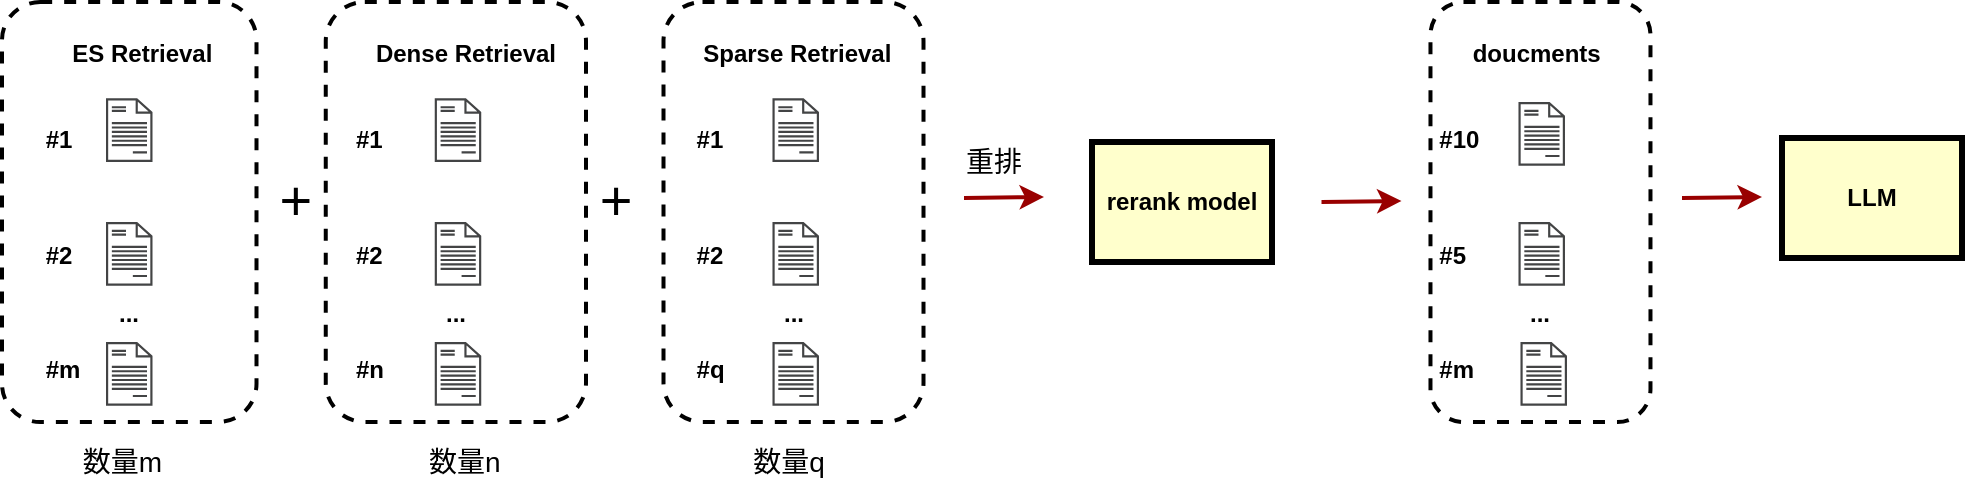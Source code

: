 <mxfile version="24.7.6">
  <diagram name="第 1 页" id="p2EqYzyDLaV86DFks5Vr">
    <mxGraphModel dx="2261" dy="757" grid="1" gridSize="10" guides="1" tooltips="1" connect="1" arrows="1" fold="1" page="1" pageScale="1" pageWidth="827" pageHeight="1169" math="0" shadow="0">
      <root>
        <mxCell id="0" />
        <mxCell id="1" parent="0" />
        <mxCell id="WRbdmsVeA1THmS9mT6Gk-38" value="&lt;div style=&quot;&quot;&gt;&lt;b style=&quot;background-color: initial;&quot;&gt;&amp;nbsp; &amp;nbsp; ES Retrieval&lt;/b&gt;&lt;/div&gt;&lt;div&gt;&lt;b&gt;&lt;br&gt;&lt;/b&gt;&lt;div&gt;&lt;b style=&quot;background-color: initial;&quot;&gt;&lt;br&gt;&lt;/b&gt;&lt;/div&gt;&lt;div style=&quot;text-align: left;&quot;&gt;&lt;b style=&quot;background-color: initial;&quot;&gt;#1&lt;/b&gt;&lt;br&gt;&lt;/div&gt;&lt;div style=&quot;text-align: left;&quot;&gt;&lt;b style=&quot;background-color: initial;&quot;&gt;&lt;br&gt;&lt;/b&gt;&lt;/div&gt;&lt;div style=&quot;text-align: left;&quot;&gt;&lt;b style=&quot;background-color: initial;&quot;&gt;&lt;br&gt;&lt;/b&gt;&lt;/div&gt;&lt;div&gt;&lt;b&gt;&lt;br&gt;&lt;/b&gt;&lt;/div&gt;&lt;div style=&quot;text-align: left;&quot;&gt;&lt;b&gt;#2&lt;/b&gt;&lt;/div&gt;&lt;div&gt;&lt;b&gt;&lt;br&gt;&lt;/b&gt;&lt;/div&gt;&lt;div&gt;&lt;b&gt;...&lt;/b&gt;&lt;/div&gt;&lt;div&gt;&lt;b&gt;&lt;br&gt;&lt;/b&gt;&lt;/div&gt;&lt;div style=&quot;text-align: left;&quot;&gt;&lt;b&gt;#m&lt;/b&gt;&lt;/div&gt;&lt;/div&gt;" style="rounded=1;whiteSpace=wrap;html=1;strokeWidth=2;dashed=1;align=center;" vertex="1" parent="1">
          <mxGeometry x="-170" y="440" width="127.25" height="210" as="geometry" />
        </mxCell>
        <mxCell id="WRbdmsVeA1THmS9mT6Gk-39" value="" style="sketch=0;pointerEvents=1;shadow=0;dashed=0;html=1;strokeColor=none;fillColor=#434445;aspect=fixed;labelPosition=center;verticalLabelPosition=bottom;verticalAlign=top;align=center;outlineConnect=0;shape=mxgraph.vvd.document;" vertex="1" parent="1">
          <mxGeometry x="-118" y="488.15" width="23.25" height="31.85" as="geometry" />
        </mxCell>
        <mxCell id="WRbdmsVeA1THmS9mT6Gk-40" value="" style="sketch=0;pointerEvents=1;shadow=0;dashed=0;html=1;strokeColor=none;fillColor=#434445;aspect=fixed;labelPosition=center;verticalLabelPosition=bottom;verticalAlign=top;align=center;outlineConnect=0;shape=mxgraph.vvd.document;" vertex="1" parent="1">
          <mxGeometry x="-118" y="550" width="23.25" height="31.85" as="geometry" />
        </mxCell>
        <mxCell id="WRbdmsVeA1THmS9mT6Gk-41" value="" style="sketch=0;pointerEvents=1;shadow=0;dashed=0;html=1;strokeColor=none;fillColor=#434445;aspect=fixed;labelPosition=center;verticalLabelPosition=bottom;verticalAlign=top;align=center;outlineConnect=0;shape=mxgraph.vvd.document;" vertex="1" parent="1">
          <mxGeometry x="-118" y="610" width="23.25" height="31.85" as="geometry" />
        </mxCell>
        <mxCell id="WRbdmsVeA1THmS9mT6Gk-42" value="&lt;div style=&quot;&quot;&gt;&lt;b style=&quot;background-color: initial;&quot;&gt;&amp;nbsp; &amp;nbsp;Dense Retrieval&lt;/b&gt;&lt;/div&gt;&lt;div&gt;&lt;b&gt;&lt;br&gt;&lt;/b&gt;&lt;div&gt;&lt;b style=&quot;background-color: initial;&quot;&gt;&lt;br&gt;&lt;/b&gt;&lt;/div&gt;&lt;div style=&quot;text-align: left;&quot;&gt;&lt;b style=&quot;background-color: initial;&quot;&gt;#1&lt;/b&gt;&lt;br&gt;&lt;/div&gt;&lt;div style=&quot;text-align: left;&quot;&gt;&lt;b style=&quot;background-color: initial;&quot;&gt;&lt;br&gt;&lt;/b&gt;&lt;/div&gt;&lt;div style=&quot;text-align: left;&quot;&gt;&lt;b style=&quot;background-color: initial;&quot;&gt;&lt;br&gt;&lt;/b&gt;&lt;/div&gt;&lt;div&gt;&lt;b&gt;&lt;br&gt;&lt;/b&gt;&lt;/div&gt;&lt;div style=&quot;text-align: left;&quot;&gt;&lt;b&gt;#2&lt;/b&gt;&lt;/div&gt;&lt;div&gt;&lt;b&gt;&lt;br&gt;&lt;/b&gt;&lt;/div&gt;&lt;div&gt;&lt;b&gt;...&lt;/b&gt;&lt;/div&gt;&lt;div&gt;&lt;b&gt;&lt;br&gt;&lt;/b&gt;&lt;/div&gt;&lt;div style=&quot;text-align: left;&quot;&gt;&lt;b&gt;#n&lt;/b&gt;&lt;/div&gt;&lt;/div&gt;" style="rounded=1;whiteSpace=wrap;html=1;strokeWidth=2;dashed=1;align=center;" vertex="1" parent="1">
          <mxGeometry x="-8.12" y="440" width="130.12" height="210" as="geometry" />
        </mxCell>
        <mxCell id="WRbdmsVeA1THmS9mT6Gk-43" value="" style="sketch=0;pointerEvents=1;shadow=0;dashed=0;html=1;strokeColor=none;fillColor=#434445;aspect=fixed;labelPosition=center;verticalLabelPosition=bottom;verticalAlign=top;align=center;outlineConnect=0;shape=mxgraph.vvd.document;" vertex="1" parent="1">
          <mxGeometry x="46.37" y="488.15" width="23.25" height="31.85" as="geometry" />
        </mxCell>
        <mxCell id="WRbdmsVeA1THmS9mT6Gk-44" value="" style="sketch=0;pointerEvents=1;shadow=0;dashed=0;html=1;strokeColor=none;fillColor=#434445;aspect=fixed;labelPosition=center;verticalLabelPosition=bottom;verticalAlign=top;align=center;outlineConnect=0;shape=mxgraph.vvd.document;" vertex="1" parent="1">
          <mxGeometry x="46.37" y="550" width="23.25" height="31.85" as="geometry" />
        </mxCell>
        <mxCell id="WRbdmsVeA1THmS9mT6Gk-45" value="" style="sketch=0;pointerEvents=1;shadow=0;dashed=0;html=1;strokeColor=none;fillColor=#434445;aspect=fixed;labelPosition=center;verticalLabelPosition=bottom;verticalAlign=top;align=center;outlineConnect=0;shape=mxgraph.vvd.document;" vertex="1" parent="1">
          <mxGeometry x="46.37" y="610" width="23.25" height="31.85" as="geometry" />
        </mxCell>
        <mxCell id="WRbdmsVeA1THmS9mT6Gk-46" value="&lt;div style=&quot;&quot;&gt;&lt;b style=&quot;background-color: initial;&quot;&gt;&amp;nbsp;Sparse Retrieval&lt;/b&gt;&lt;/div&gt;&lt;div&gt;&lt;b&gt;&lt;br&gt;&lt;/b&gt;&lt;div&gt;&lt;b style=&quot;background-color: initial;&quot;&gt;&lt;br&gt;&lt;/b&gt;&lt;/div&gt;&lt;div style=&quot;text-align: left;&quot;&gt;&lt;b style=&quot;background-color: initial;&quot;&gt;#1&lt;/b&gt;&lt;br&gt;&lt;/div&gt;&lt;div style=&quot;text-align: left;&quot;&gt;&lt;b style=&quot;background-color: initial;&quot;&gt;&lt;br&gt;&lt;/b&gt;&lt;/div&gt;&lt;div style=&quot;text-align: left;&quot;&gt;&lt;b style=&quot;background-color: initial;&quot;&gt;&lt;br&gt;&lt;/b&gt;&lt;/div&gt;&lt;div&gt;&lt;b&gt;&lt;br&gt;&lt;/b&gt;&lt;/div&gt;&lt;div style=&quot;text-align: left;&quot;&gt;&lt;b&gt;#2&lt;/b&gt;&lt;/div&gt;&lt;div&gt;&lt;b&gt;&lt;br&gt;&lt;/b&gt;&lt;/div&gt;&lt;div&gt;&lt;b&gt;...&lt;/b&gt;&lt;/div&gt;&lt;div&gt;&lt;b&gt;&lt;br&gt;&lt;/b&gt;&lt;/div&gt;&lt;div style=&quot;text-align: left;&quot;&gt;&lt;b&gt;#q&lt;/b&gt;&lt;/div&gt;&lt;/div&gt;" style="rounded=1;whiteSpace=wrap;html=1;strokeWidth=2;dashed=1;align=center;" vertex="1" parent="1">
          <mxGeometry x="160.75" y="440" width="130" height="210" as="geometry" />
        </mxCell>
        <mxCell id="WRbdmsVeA1THmS9mT6Gk-47" value="" style="sketch=0;pointerEvents=1;shadow=0;dashed=0;html=1;strokeColor=none;fillColor=#434445;aspect=fixed;labelPosition=center;verticalLabelPosition=bottom;verticalAlign=top;align=center;outlineConnect=0;shape=mxgraph.vvd.document;" vertex="1" parent="1">
          <mxGeometry x="215.24" y="488.15" width="23.25" height="31.85" as="geometry" />
        </mxCell>
        <mxCell id="WRbdmsVeA1THmS9mT6Gk-48" value="" style="sketch=0;pointerEvents=1;shadow=0;dashed=0;html=1;strokeColor=none;fillColor=#434445;aspect=fixed;labelPosition=center;verticalLabelPosition=bottom;verticalAlign=top;align=center;outlineConnect=0;shape=mxgraph.vvd.document;" vertex="1" parent="1">
          <mxGeometry x="215.24" y="550" width="23.25" height="31.85" as="geometry" />
        </mxCell>
        <mxCell id="WRbdmsVeA1THmS9mT6Gk-49" value="" style="sketch=0;pointerEvents=1;shadow=0;dashed=0;html=1;strokeColor=none;fillColor=#434445;aspect=fixed;labelPosition=center;verticalLabelPosition=bottom;verticalAlign=top;align=center;outlineConnect=0;shape=mxgraph.vvd.document;" vertex="1" parent="1">
          <mxGeometry x="215.24" y="610" width="23.25" height="31.85" as="geometry" />
        </mxCell>
        <mxCell id="WRbdmsVeA1THmS9mT6Gk-50" value="数量m" style="text;spacingTop=-5;align=center;strokeWidth=3;fontSize=14;" vertex="1" parent="1">
          <mxGeometry x="-124.75" y="660" width="30" height="20" as="geometry" />
        </mxCell>
        <mxCell id="WRbdmsVeA1THmS9mT6Gk-51" value="数量n" style="text;spacingTop=-5;align=center;strokeWidth=3;fontSize=14;" vertex="1" parent="1">
          <mxGeometry x="46.37" y="660" width="30" height="20" as="geometry" />
        </mxCell>
        <mxCell id="WRbdmsVeA1THmS9mT6Gk-52" value="数量q" style="text;spacingTop=-5;align=center;strokeWidth=3;fontSize=14;" vertex="1" parent="1">
          <mxGeometry x="208.49" y="660" width="30" height="20" as="geometry" />
        </mxCell>
        <mxCell id="WRbdmsVeA1THmS9mT6Gk-53" value="+" style="text;spacingTop=-5;align=center;strokeWidth=3;fontSize=28;" vertex="1" parent="1">
          <mxGeometry x="-38.12" y="520" width="30" height="36" as="geometry" />
        </mxCell>
        <mxCell id="WRbdmsVeA1THmS9mT6Gk-54" value="+" style="text;spacingTop=-5;align=center;strokeWidth=3;fontSize=28;" vertex="1" parent="1">
          <mxGeometry x="122" y="520" width="30" height="36" as="geometry" />
        </mxCell>
        <mxCell id="WRbdmsVeA1THmS9mT6Gk-55" value="" style="edgeStyle=none;noEdgeStyle=1;strokeColor=#990000;strokeWidth=2;" edge="1" parent="1">
          <mxGeometry width="100" height="100" relative="1" as="geometry">
            <mxPoint x="311" y="538" as="sourcePoint" />
            <mxPoint x="351" y="537.5" as="targetPoint" />
          </mxGeometry>
        </mxCell>
        <mxCell id="WRbdmsVeA1THmS9mT6Gk-56" value="rerank model" style="whiteSpace=wrap;align=center;verticalAlign=middle;fontStyle=1;strokeWidth=3;fillColor=#FFFFCC" vertex="1" parent="1">
          <mxGeometry x="375" y="510" width="90" height="60" as="geometry" />
        </mxCell>
        <mxCell id="WRbdmsVeA1THmS9mT6Gk-57" value="重排" style="text;spacingTop=-5;align=center;strokeWidth=3;fontSize=14;" vertex="1" parent="1">
          <mxGeometry x="311" y="510" width="30" height="20" as="geometry" />
        </mxCell>
        <mxCell id="WRbdmsVeA1THmS9mT6Gk-58" value="&lt;div style=&quot;&quot;&gt;&lt;b style=&quot;background-color: initial;&quot;&gt;&amp;nbsp; &amp;nbsp; &amp;nbsp;doucments&amp;nbsp; &amp;nbsp; &amp;nbsp;&amp;nbsp;&lt;/b&gt;&lt;/div&gt;&lt;div&gt;&lt;b&gt;&lt;br&gt;&lt;/b&gt;&lt;div&gt;&lt;b style=&quot;background-color: initial;&quot;&gt;&lt;br&gt;&lt;/b&gt;&lt;/div&gt;&lt;div style=&quot;text-align: left;&quot;&gt;&lt;b style=&quot;background-color: initial;&quot;&gt;#10&lt;/b&gt;&lt;br&gt;&lt;/div&gt;&lt;div style=&quot;text-align: left;&quot;&gt;&lt;b style=&quot;background-color: initial;&quot;&gt;&lt;br&gt;&lt;/b&gt;&lt;/div&gt;&lt;div style=&quot;text-align: left;&quot;&gt;&lt;b style=&quot;background-color: initial;&quot;&gt;&lt;br&gt;&lt;/b&gt;&lt;/div&gt;&lt;div&gt;&lt;b&gt;&lt;br&gt;&lt;/b&gt;&lt;/div&gt;&lt;div style=&quot;text-align: left;&quot;&gt;&lt;b&gt;#5&lt;/b&gt;&lt;/div&gt;&lt;div&gt;&lt;b&gt;&lt;br&gt;&lt;/b&gt;&lt;/div&gt;&lt;div&gt;&lt;b&gt;...&lt;/b&gt;&lt;/div&gt;&lt;div&gt;&lt;b&gt;&lt;br&gt;&lt;/b&gt;&lt;/div&gt;&lt;div style=&quot;text-align: left;&quot;&gt;&lt;b&gt;#m&lt;/b&gt;&lt;/div&gt;&lt;/div&gt;" style="rounded=1;whiteSpace=wrap;html=1;strokeWidth=2;dashed=1;align=center;" vertex="1" parent="1">
          <mxGeometry x="544.24" y="440" width="110" height="210" as="geometry" />
        </mxCell>
        <mxCell id="WRbdmsVeA1THmS9mT6Gk-59" value="" style="sketch=0;pointerEvents=1;shadow=0;dashed=0;html=1;strokeColor=none;fillColor=#434445;aspect=fixed;labelPosition=center;verticalLabelPosition=bottom;verticalAlign=top;align=center;outlineConnect=0;shape=mxgraph.vvd.document;" vertex="1" parent="1">
          <mxGeometry x="588.24" y="490" width="23.25" height="31.85" as="geometry" />
        </mxCell>
        <mxCell id="WRbdmsVeA1THmS9mT6Gk-60" value="" style="sketch=0;pointerEvents=1;shadow=0;dashed=0;html=1;strokeColor=none;fillColor=#434445;aspect=fixed;labelPosition=center;verticalLabelPosition=bottom;verticalAlign=top;align=center;outlineConnect=0;shape=mxgraph.vvd.document;" vertex="1" parent="1">
          <mxGeometry x="588.24" y="550" width="23.25" height="31.85" as="geometry" />
        </mxCell>
        <mxCell id="WRbdmsVeA1THmS9mT6Gk-61" value="" style="sketch=0;pointerEvents=1;shadow=0;dashed=0;html=1;strokeColor=none;fillColor=#434445;aspect=fixed;labelPosition=center;verticalLabelPosition=bottom;verticalAlign=top;align=center;outlineConnect=0;shape=mxgraph.vvd.document;" vertex="1" parent="1">
          <mxGeometry x="589.24" y="610" width="23.25" height="31.85" as="geometry" />
        </mxCell>
        <mxCell id="WRbdmsVeA1THmS9mT6Gk-62" value="" style="edgeStyle=none;noEdgeStyle=1;strokeColor=#990000;strokeWidth=2;" edge="1" parent="1">
          <mxGeometry width="100" height="100" relative="1" as="geometry">
            <mxPoint x="489.75" y="540" as="sourcePoint" />
            <mxPoint x="529.75" y="539.5" as="targetPoint" />
          </mxGeometry>
        </mxCell>
        <mxCell id="WRbdmsVeA1THmS9mT6Gk-63" value="LLM" style="whiteSpace=wrap;align=center;verticalAlign=middle;fontStyle=1;strokeWidth=3;fillColor=#FFFFCC" vertex="1" parent="1">
          <mxGeometry x="720" y="508" width="90" height="60" as="geometry" />
        </mxCell>
        <mxCell id="WRbdmsVeA1THmS9mT6Gk-64" value="" style="edgeStyle=none;noEdgeStyle=1;strokeColor=#990000;strokeWidth=2;" edge="1" parent="1">
          <mxGeometry width="100" height="100" relative="1" as="geometry">
            <mxPoint x="670" y="538" as="sourcePoint" />
            <mxPoint x="710" y="537.5" as="targetPoint" />
          </mxGeometry>
        </mxCell>
      </root>
    </mxGraphModel>
  </diagram>
</mxfile>
